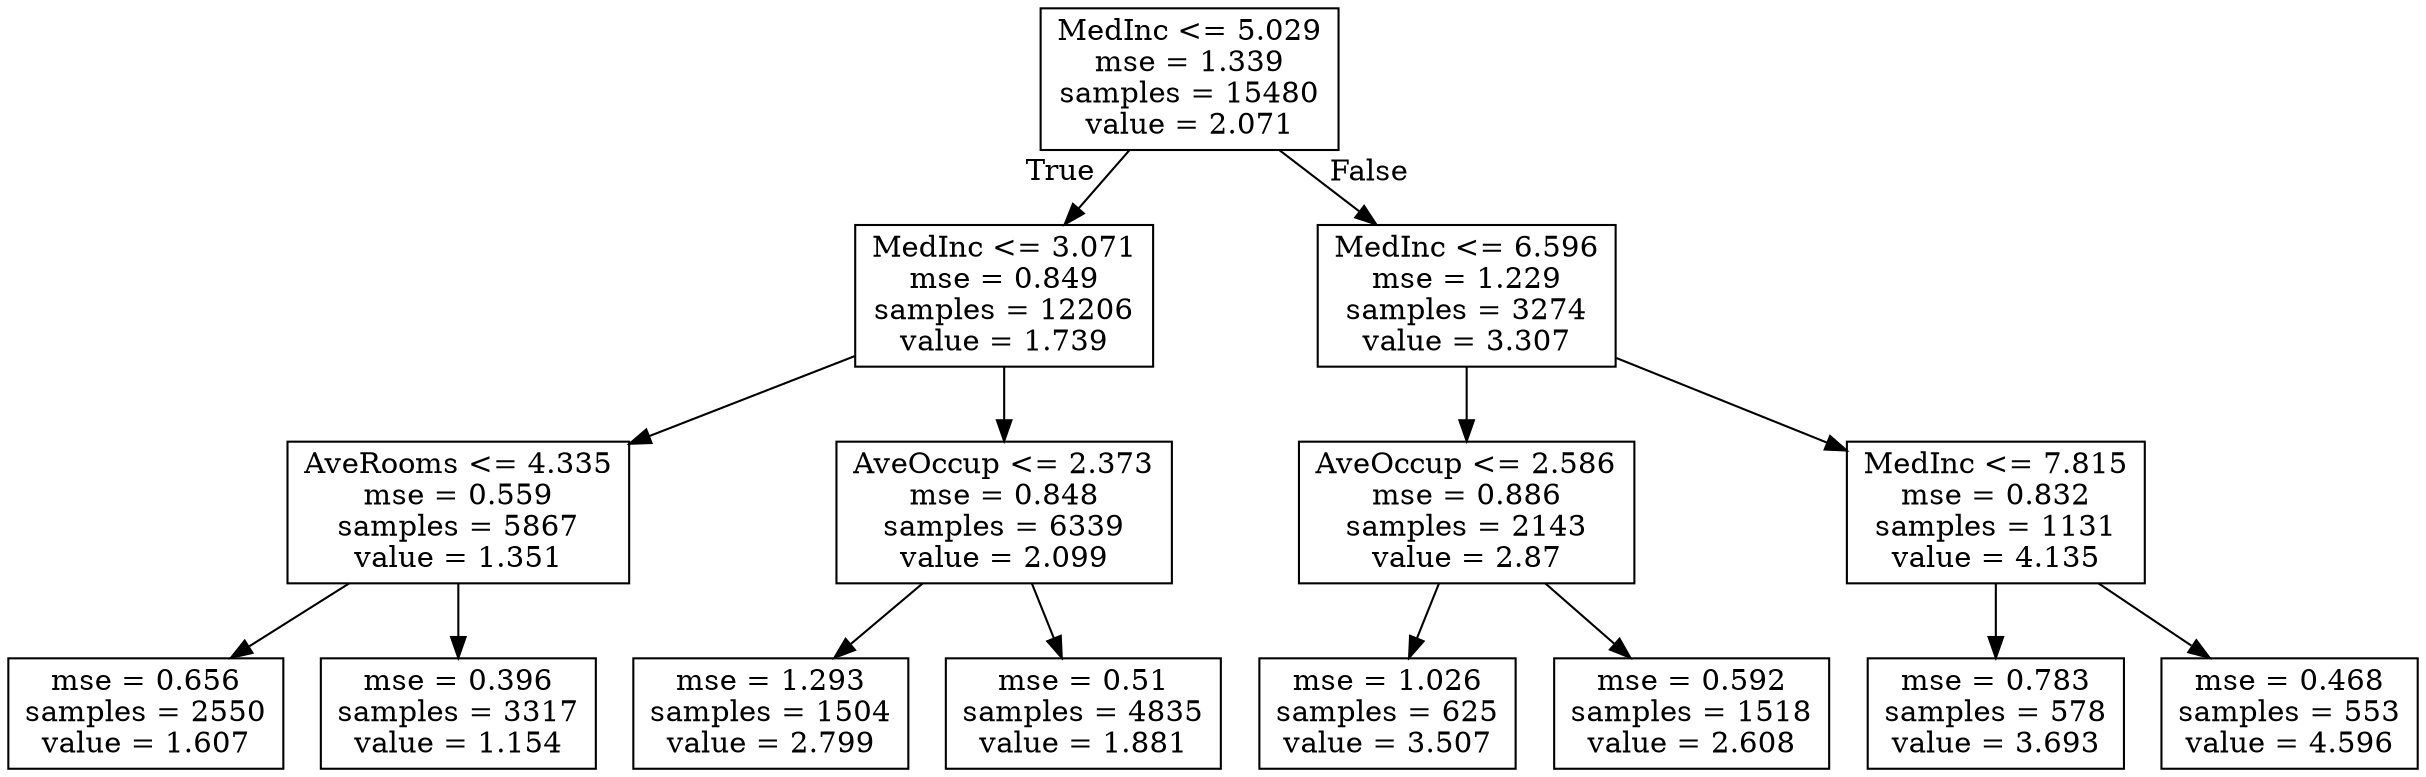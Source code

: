 digraph Tree {
node [shape=box] ;
0 [label="MedInc <= 5.029\nmse = 1.339\nsamples = 15480\nvalue = 2.071"] ;
1 [label="MedInc <= 3.071\nmse = 0.849\nsamples = 12206\nvalue = 1.739"] ;
0 -> 1 [labeldistance=2.5, labelangle=45, headlabel="True"] ;
2 [label="AveRooms <= 4.335\nmse = 0.559\nsamples = 5867\nvalue = 1.351"] ;
1 -> 2 ;
3 [label="mse = 0.656\nsamples = 2550\nvalue = 1.607"] ;
2 -> 3 ;
4 [label="mse = 0.396\nsamples = 3317\nvalue = 1.154"] ;
2 -> 4 ;
5 [label="AveOccup <= 2.373\nmse = 0.848\nsamples = 6339\nvalue = 2.099"] ;
1 -> 5 ;
6 [label="mse = 1.293\nsamples = 1504\nvalue = 2.799"] ;
5 -> 6 ;
7 [label="mse = 0.51\nsamples = 4835\nvalue = 1.881"] ;
5 -> 7 ;
8 [label="MedInc <= 6.596\nmse = 1.229\nsamples = 3274\nvalue = 3.307"] ;
0 -> 8 [labeldistance=2.5, labelangle=-45, headlabel="False"] ;
9 [label="AveOccup <= 2.586\nmse = 0.886\nsamples = 2143\nvalue = 2.87"] ;
8 -> 9 ;
10 [label="mse = 1.026\nsamples = 625\nvalue = 3.507"] ;
9 -> 10 ;
11 [label="mse = 0.592\nsamples = 1518\nvalue = 2.608"] ;
9 -> 11 ;
12 [label="MedInc <= 7.815\nmse = 0.832\nsamples = 1131\nvalue = 4.135"] ;
8 -> 12 ;
13 [label="mse = 0.783\nsamples = 578\nvalue = 3.693"] ;
12 -> 13 ;
14 [label="mse = 0.468\nsamples = 553\nvalue = 4.596"] ;
12 -> 14 ;
}